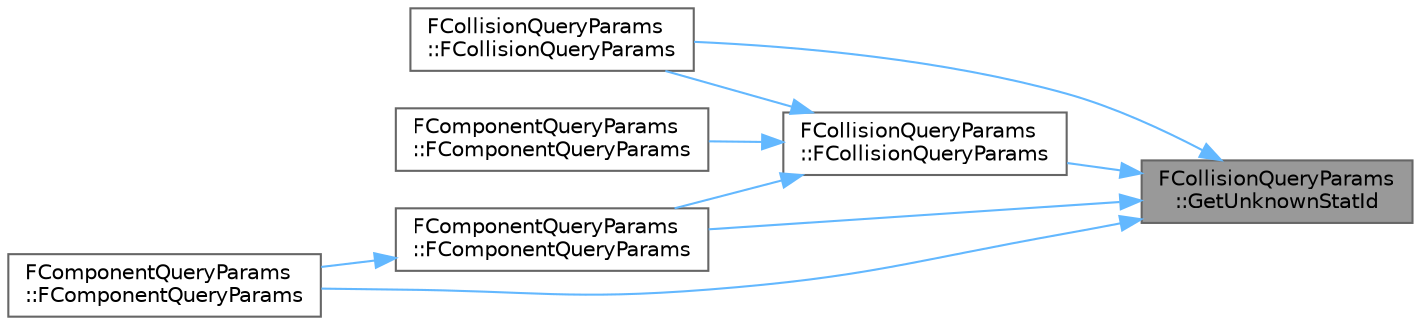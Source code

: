 digraph "FCollisionQueryParams::GetUnknownStatId"
{
 // INTERACTIVE_SVG=YES
 // LATEX_PDF_SIZE
  bgcolor="transparent";
  edge [fontname=Helvetica,fontsize=10,labelfontname=Helvetica,labelfontsize=10];
  node [fontname=Helvetica,fontsize=10,shape=box,height=0.2,width=0.4];
  rankdir="RL";
  Node1 [id="Node000001",label="FCollisionQueryParams\l::GetUnknownStatId",height=0.2,width=0.4,color="gray40", fillcolor="grey60", style="filled", fontcolor="black",tooltip=" "];
  Node1 -> Node2 [id="edge1_Node000001_Node000002",dir="back",color="steelblue1",style="solid",tooltip=" "];
  Node2 [id="Node000002",label="FCollisionQueryParams\l::FCollisionQueryParams",height=0.2,width=0.4,color="grey40", fillcolor="white", style="filled",URL="$d9/d3f/structFCollisionQueryParams.html#a2dfb7fbd921bf33370dcb8eaf22be16b",tooltip=" "];
  Node2 -> Node3 [id="edge2_Node000002_Node000003",dir="back",color="steelblue1",style="solid",tooltip=" "];
  Node3 [id="Node000003",label="FCollisionQueryParams\l::FCollisionQueryParams",height=0.2,width=0.4,color="grey40", fillcolor="white", style="filled",URL="$d9/d3f/structFCollisionQueryParams.html#a3ac73736d61434ce424395ac5a6ed768",tooltip=" "];
  Node2 -> Node4 [id="edge3_Node000002_Node000004",dir="back",color="steelblue1",style="solid",tooltip=" "];
  Node4 [id="Node000004",label="FComponentQueryParams\l::FComponentQueryParams",height=0.2,width=0.4,color="grey40", fillcolor="white", style="filled",URL="$df/d21/structFComponentQueryParams.html#aefe769986b19e7906854c64d3288b64c",tooltip=" "];
  Node4 -> Node5 [id="edge4_Node000004_Node000005",dir="back",color="steelblue1",style="solid",tooltip=" "];
  Node5 [id="Node000005",label="FComponentQueryParams\l::FComponentQueryParams",height=0.2,width=0.4,color="grey40", fillcolor="white", style="filled",URL="$df/d21/structFComponentQueryParams.html#af287a601fad11c0194ac76c0033a078d",tooltip=" "];
  Node2 -> Node6 [id="edge5_Node000002_Node000006",dir="back",color="steelblue1",style="solid",tooltip=" "];
  Node6 [id="Node000006",label="FComponentQueryParams\l::FComponentQueryParams",height=0.2,width=0.4,color="grey40", fillcolor="white", style="filled",URL="$df/d21/structFComponentQueryParams.html#ae6d8ab076dc36f7cf56de79d0acf89ef",tooltip=" "];
  Node1 -> Node3 [id="edge6_Node000001_Node000003",dir="back",color="steelblue1",style="solid",tooltip=" "];
  Node1 -> Node4 [id="edge7_Node000001_Node000004",dir="back",color="steelblue1",style="solid",tooltip=" "];
  Node1 -> Node5 [id="edge8_Node000001_Node000005",dir="back",color="steelblue1",style="solid",tooltip=" "];
}
